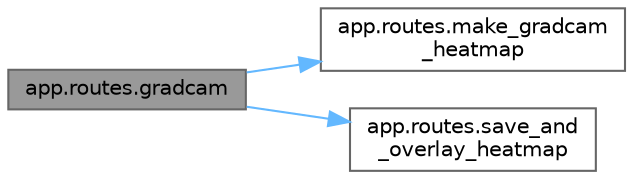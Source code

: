 digraph "app.routes.gradcam"
{
 // LATEX_PDF_SIZE
  bgcolor="transparent";
  edge [fontname=Helvetica,fontsize=10,labelfontname=Helvetica,labelfontsize=10];
  node [fontname=Helvetica,fontsize=10,shape=box,height=0.2,width=0.4];
  rankdir="LR";
  Node1 [id="Node000001",label="app.routes.gradcam",height=0.2,width=0.4,color="gray40", fillcolor="grey60", style="filled", fontcolor="black",tooltip=" "];
  Node1 -> Node2 [id="edge1_Node000001_Node000002",color="steelblue1",style="solid",tooltip=" "];
  Node2 [id="Node000002",label="app.routes.make_gradcam\l_heatmap",height=0.2,width=0.4,color="grey40", fillcolor="white", style="filled",URL="$namespaceapp_1_1routes.html#a5acaf76313bae9e49c0053bf74fd7ada",tooltip=" "];
  Node1 -> Node3 [id="edge2_Node000001_Node000003",color="steelblue1",style="solid",tooltip=" "];
  Node3 [id="Node000003",label="app.routes.save_and\l_overlay_heatmap",height=0.2,width=0.4,color="grey40", fillcolor="white", style="filled",URL="$namespaceapp_1_1routes.html#ac2f7668f04406b5e13c37d494a6bf57c",tooltip=" "];
}
